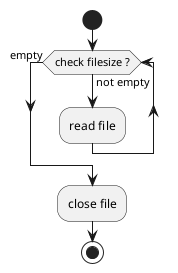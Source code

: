 @startuml

start

while (check filesize ?) is (not empty)
  :read file;
endwhile (empty)

:close file;

stop

@enduml
